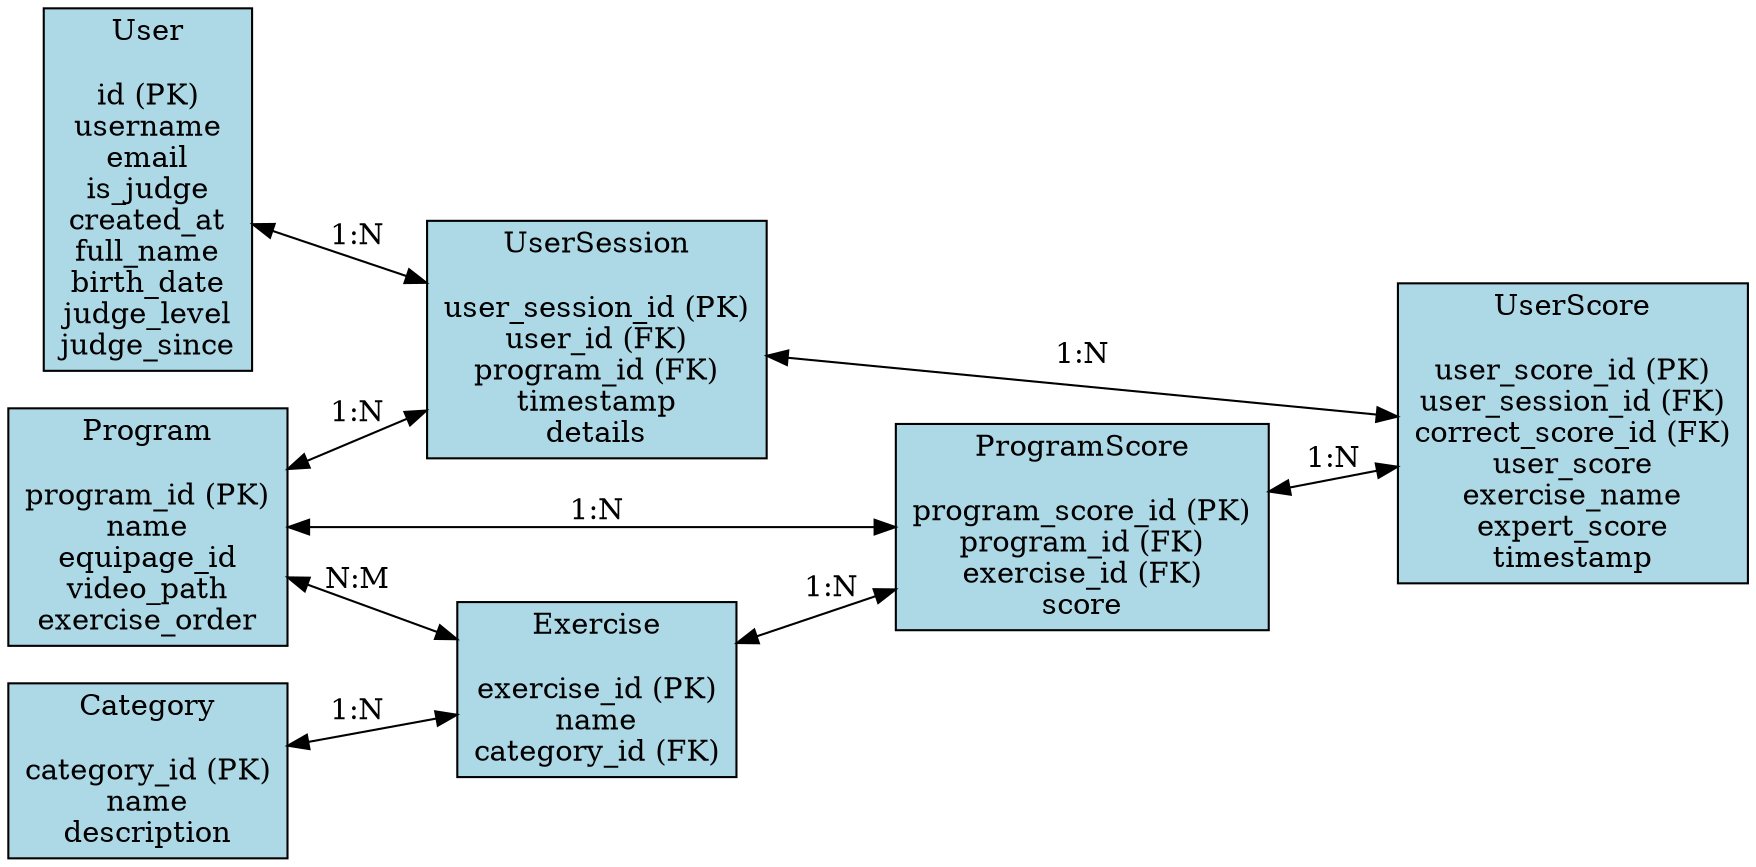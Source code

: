 digraph ER {
    rankdir=LR;
    node [shape=box, style=filled, fillcolor=lightblue];
    edge [dir=both];

    // Entidades
    User [label="User\n\nid (PK)\nusername\nemail\nis_judge\ncreated_at\nfull_name\nbirth_date\njudge_level\njudge_since"];
    
    Program [label="Program\n\nprogram_id (PK)\nname\nequipage_id\nvideo_path\nexercise_order"];
    
    Category [label="Category\n\ncategory_id (PK)\nname\ndescription"];
    
    Exercise [label="Exercise\n\nexercise_id (PK)\nname\ncategory_id (FK)"];
    
    ProgramScore [label="ProgramScore\n\nprogram_score_id (PK)\nprogram_id (FK)\nexercise_id (FK)\nscore"];
    
    UserSession [label="UserSession\n\nuser_session_id (PK)\nuser_id (FK)\nprogram_id (FK)\ntimestamp\ndetails"];
    
    UserScore [label="UserScore\n\nuser_score_id (PK)\nuser_session_id (FK)\ncorrect_score_id (FK)\nuser_score\nexercise_name\nexpert_score\ntimestamp"];

    // Relacionamentos
    User -> UserSession [label="1:N"];
    Program -> UserSession [label="1:N"];
    Program -> ProgramScore [label="1:N"];
    Exercise -> ProgramScore [label="1:N"];
    Category -> Exercise [label="1:N"];
    UserSession -> UserScore [label="1:N"];
    ProgramScore -> UserScore [label="1:N"];
    Program -> Exercise [label="N:M"];
} 